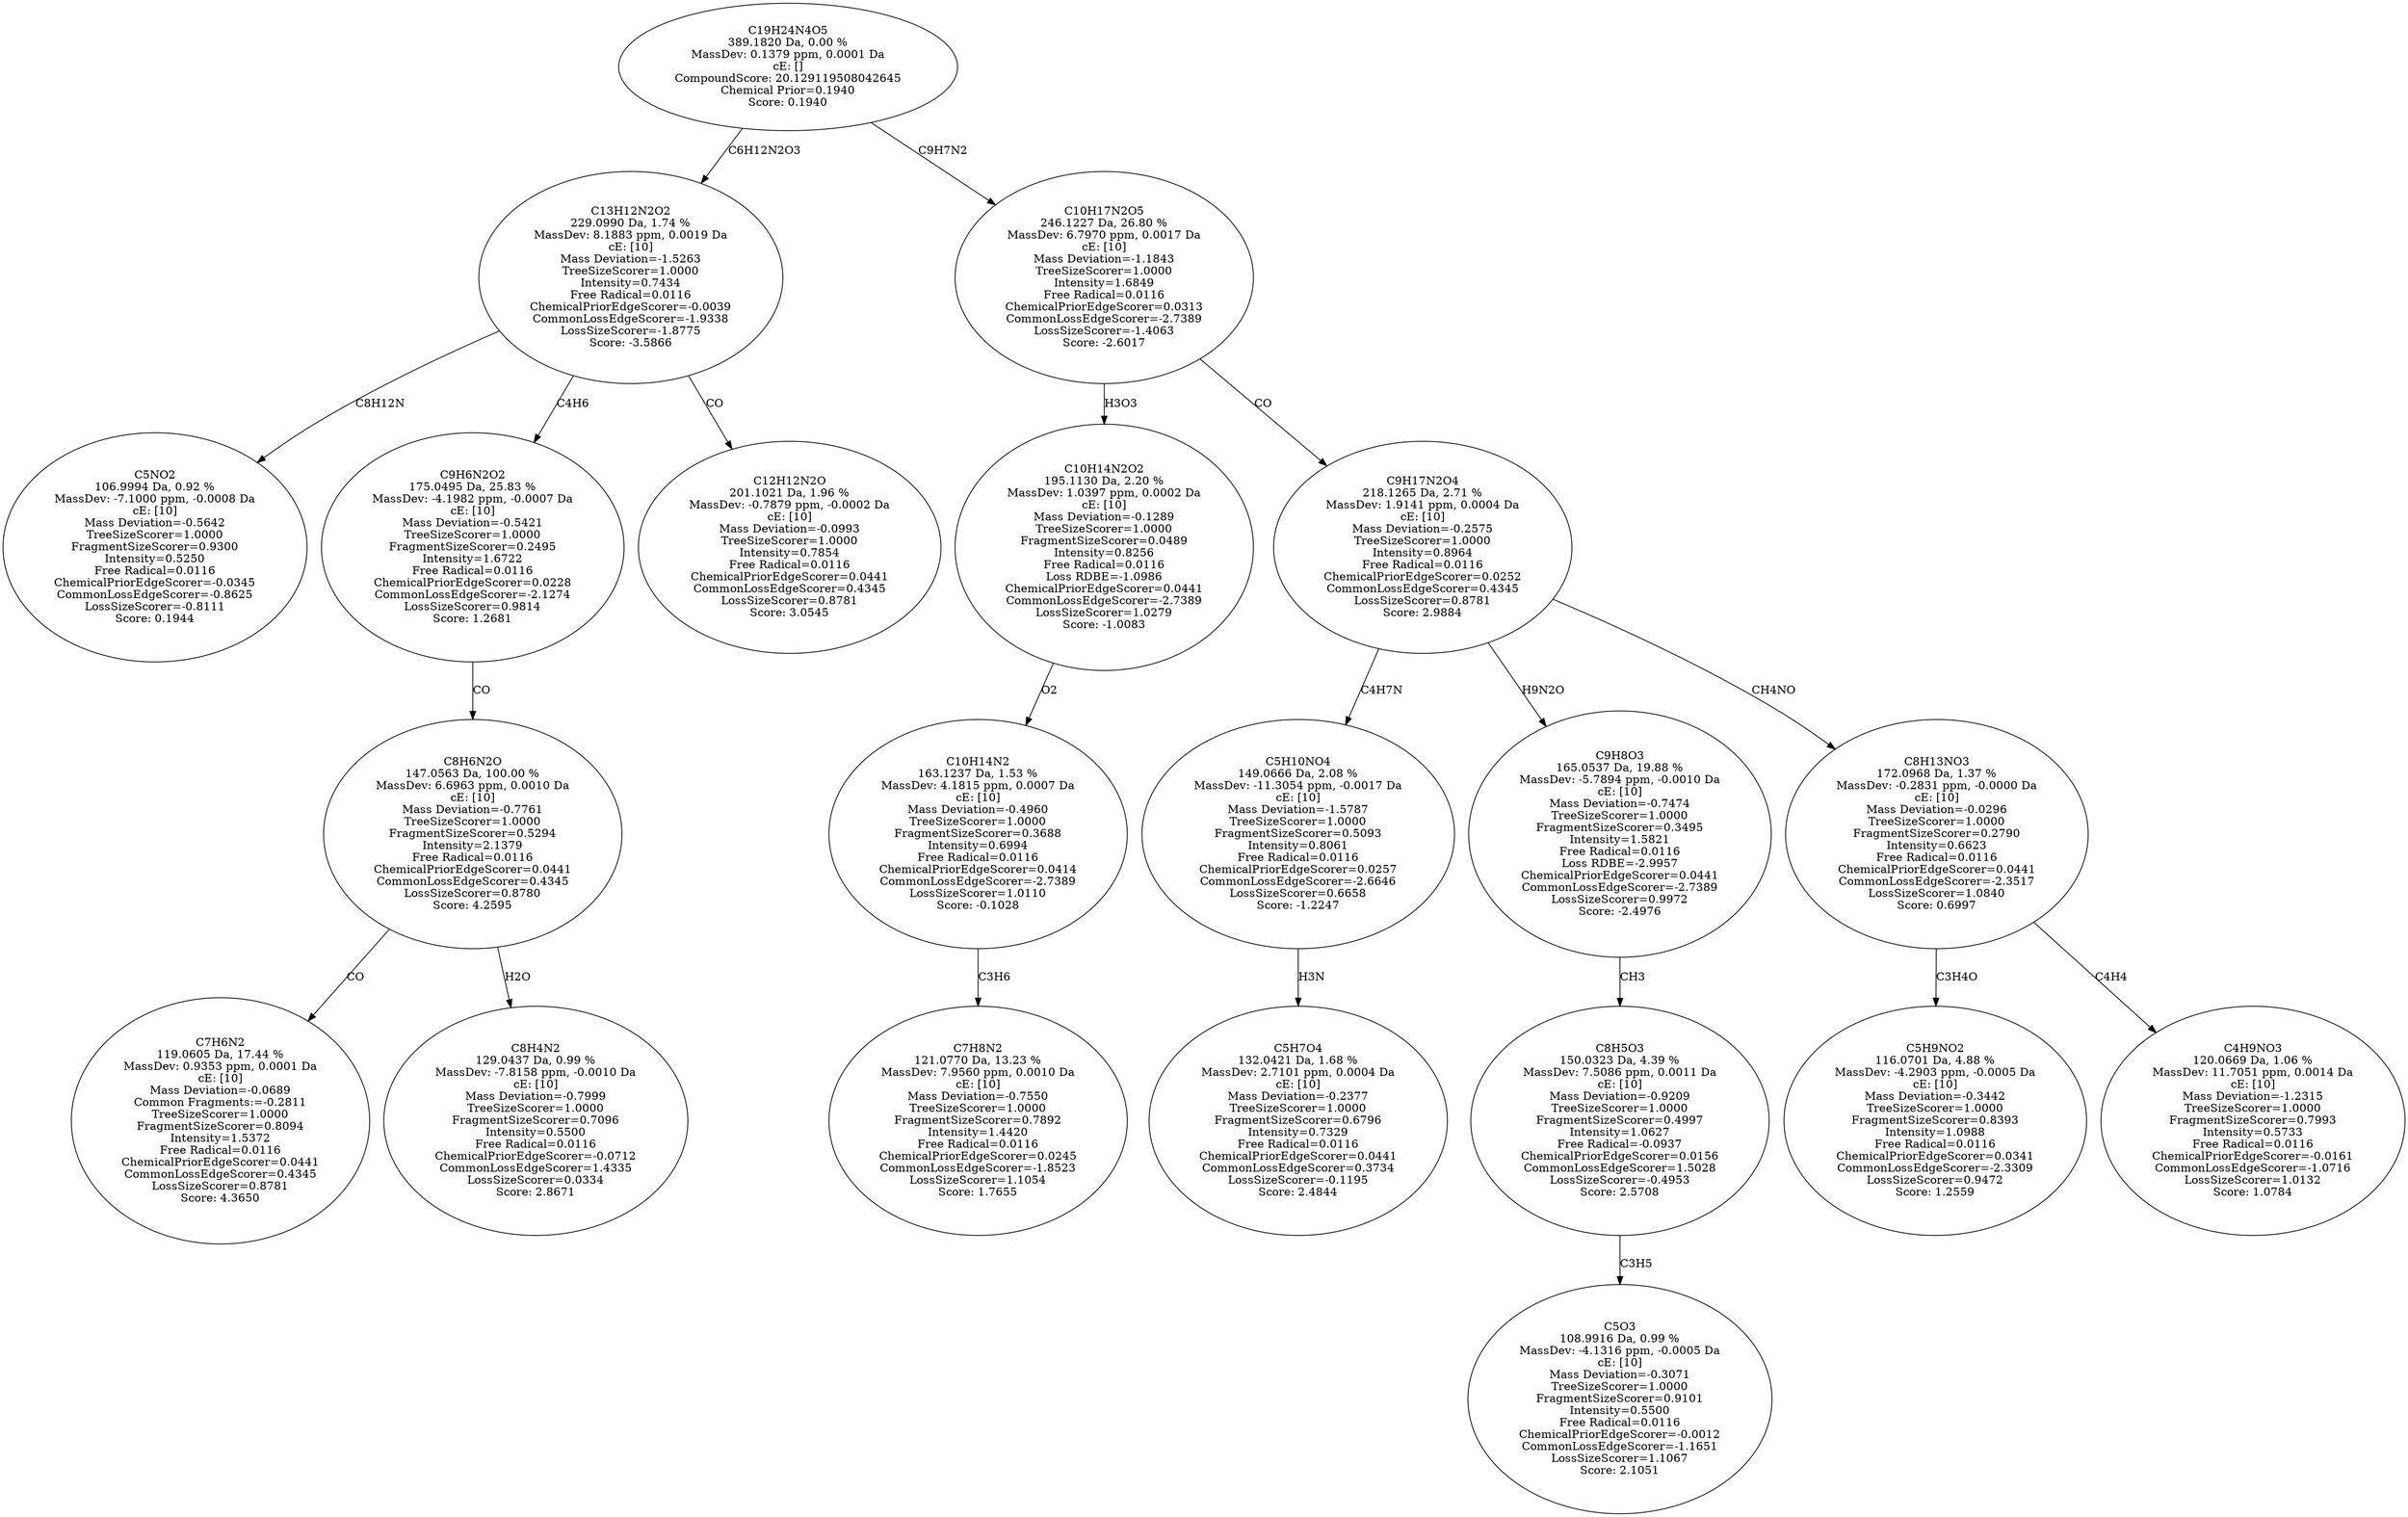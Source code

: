 strict digraph {
v1 [label="C5NO2\n106.9994 Da, 0.92 %\nMassDev: -7.1000 ppm, -0.0008 Da\ncE: [10]\nMass Deviation=-0.5642\nTreeSizeScorer=1.0000\nFragmentSizeScorer=0.9300\nIntensity=0.5250\nFree Radical=0.0116\nChemicalPriorEdgeScorer=-0.0345\nCommonLossEdgeScorer=-0.8625\nLossSizeScorer=-0.8111\nScore: 0.1944"];
v2 [label="C7H6N2\n119.0605 Da, 17.44 %\nMassDev: 0.9353 ppm, 0.0001 Da\ncE: [10]\nMass Deviation=-0.0689\nCommon Fragments:=-0.2811\nTreeSizeScorer=1.0000\nFragmentSizeScorer=0.8094\nIntensity=1.5372\nFree Radical=0.0116\nChemicalPriorEdgeScorer=0.0441\nCommonLossEdgeScorer=0.4345\nLossSizeScorer=0.8781\nScore: 4.3650"];
v3 [label="C8H4N2\n129.0437 Da, 0.99 %\nMassDev: -7.8158 ppm, -0.0010 Da\ncE: [10]\nMass Deviation=-0.7999\nTreeSizeScorer=1.0000\nFragmentSizeScorer=0.7096\nIntensity=0.5500\nFree Radical=0.0116\nChemicalPriorEdgeScorer=-0.0712\nCommonLossEdgeScorer=1.4335\nLossSizeScorer=0.0334\nScore: 2.8671"];
v4 [label="C8H6N2O\n147.0563 Da, 100.00 %\nMassDev: 6.6963 ppm, 0.0010 Da\ncE: [10]\nMass Deviation=-0.7761\nTreeSizeScorer=1.0000\nFragmentSizeScorer=0.5294\nIntensity=2.1379\nFree Radical=0.0116\nChemicalPriorEdgeScorer=0.0441\nCommonLossEdgeScorer=0.4345\nLossSizeScorer=0.8780\nScore: 4.2595"];
v5 [label="C9H6N2O2\n175.0495 Da, 25.83 %\nMassDev: -4.1982 ppm, -0.0007 Da\ncE: [10]\nMass Deviation=-0.5421\nTreeSizeScorer=1.0000\nFragmentSizeScorer=0.2495\nIntensity=1.6722\nFree Radical=0.0116\nChemicalPriorEdgeScorer=0.0228\nCommonLossEdgeScorer=-2.1274\nLossSizeScorer=0.9814\nScore: 1.2681"];
v6 [label="C12H12N2O\n201.1021 Da, 1.96 %\nMassDev: -0.7879 ppm, -0.0002 Da\ncE: [10]\nMass Deviation=-0.0993\nTreeSizeScorer=1.0000\nIntensity=0.7854\nFree Radical=0.0116\nChemicalPriorEdgeScorer=0.0441\nCommonLossEdgeScorer=0.4345\nLossSizeScorer=0.8781\nScore: 3.0545"];
v7 [label="C13H12N2O2\n229.0990 Da, 1.74 %\nMassDev: 8.1883 ppm, 0.0019 Da\ncE: [10]\nMass Deviation=-1.5263\nTreeSizeScorer=1.0000\nIntensity=0.7434\nFree Radical=0.0116\nChemicalPriorEdgeScorer=-0.0039\nCommonLossEdgeScorer=-1.9338\nLossSizeScorer=-1.8775\nScore: -3.5866"];
v8 [label="C7H8N2\n121.0770 Da, 13.23 %\nMassDev: 7.9560 ppm, 0.0010 Da\ncE: [10]\nMass Deviation=-0.7550\nTreeSizeScorer=1.0000\nFragmentSizeScorer=0.7892\nIntensity=1.4420\nFree Radical=0.0116\nChemicalPriorEdgeScorer=0.0245\nCommonLossEdgeScorer=-1.8523\nLossSizeScorer=1.1054\nScore: 1.7655"];
v9 [label="C10H14N2\n163.1237 Da, 1.53 %\nMassDev: 4.1815 ppm, 0.0007 Da\ncE: [10]\nMass Deviation=-0.4960\nTreeSizeScorer=1.0000\nFragmentSizeScorer=0.3688\nIntensity=0.6994\nFree Radical=0.0116\nChemicalPriorEdgeScorer=0.0414\nCommonLossEdgeScorer=-2.7389\nLossSizeScorer=1.0110\nScore: -0.1028"];
v10 [label="C10H14N2O2\n195.1130 Da, 2.20 %\nMassDev: 1.0397 ppm, 0.0002 Da\ncE: [10]\nMass Deviation=-0.1289\nTreeSizeScorer=1.0000\nFragmentSizeScorer=0.0489\nIntensity=0.8256\nFree Radical=0.0116\nLoss RDBE=-1.0986\nChemicalPriorEdgeScorer=0.0441\nCommonLossEdgeScorer=-2.7389\nLossSizeScorer=1.0279\nScore: -1.0083"];
v11 [label="C5H7O4\n132.0421 Da, 1.68 %\nMassDev: 2.7101 ppm, 0.0004 Da\ncE: [10]\nMass Deviation=-0.2377\nTreeSizeScorer=1.0000\nFragmentSizeScorer=0.6796\nIntensity=0.7329\nFree Radical=0.0116\nChemicalPriorEdgeScorer=0.0441\nCommonLossEdgeScorer=0.3734\nLossSizeScorer=-0.1195\nScore: 2.4844"];
v12 [label="C5H10NO4\n149.0666 Da, 2.08 %\nMassDev: -11.3054 ppm, -0.0017 Da\ncE: [10]\nMass Deviation=-1.5787\nTreeSizeScorer=1.0000\nFragmentSizeScorer=0.5093\nIntensity=0.8061\nFree Radical=0.0116\nChemicalPriorEdgeScorer=0.0257\nCommonLossEdgeScorer=-2.6646\nLossSizeScorer=0.6658\nScore: -1.2247"];
v13 [label="C5O3\n108.9916 Da, 0.99 %\nMassDev: -4.1316 ppm, -0.0005 Da\ncE: [10]\nMass Deviation=-0.3071\nTreeSizeScorer=1.0000\nFragmentSizeScorer=0.9101\nIntensity=0.5500\nFree Radical=0.0116\nChemicalPriorEdgeScorer=-0.0012\nCommonLossEdgeScorer=-1.1651\nLossSizeScorer=1.1067\nScore: 2.1051"];
v14 [label="C8H5O3\n150.0323 Da, 4.39 %\nMassDev: 7.5086 ppm, 0.0011 Da\ncE: [10]\nMass Deviation=-0.9209\nTreeSizeScorer=1.0000\nFragmentSizeScorer=0.4997\nIntensity=1.0627\nFree Radical=-0.0937\nChemicalPriorEdgeScorer=0.0156\nCommonLossEdgeScorer=1.5028\nLossSizeScorer=-0.4953\nScore: 2.5708"];
v15 [label="C9H8O3\n165.0537 Da, 19.88 %\nMassDev: -5.7894 ppm, -0.0010 Da\ncE: [10]\nMass Deviation=-0.7474\nTreeSizeScorer=1.0000\nFragmentSizeScorer=0.3495\nIntensity=1.5821\nFree Radical=0.0116\nLoss RDBE=-2.9957\nChemicalPriorEdgeScorer=0.0441\nCommonLossEdgeScorer=-2.7389\nLossSizeScorer=0.9972\nScore: -2.4976"];
v16 [label="C5H9NO2\n116.0701 Da, 4.88 %\nMassDev: -4.2903 ppm, -0.0005 Da\ncE: [10]\nMass Deviation=-0.3442\nTreeSizeScorer=1.0000\nFragmentSizeScorer=0.8393\nIntensity=1.0988\nFree Radical=0.0116\nChemicalPriorEdgeScorer=0.0341\nCommonLossEdgeScorer=-2.3309\nLossSizeScorer=0.9472\nScore: 1.2559"];
v17 [label="C4H9NO3\n120.0669 Da, 1.06 %\nMassDev: 11.7051 ppm, 0.0014 Da\ncE: [10]\nMass Deviation=-1.2315\nTreeSizeScorer=1.0000\nFragmentSizeScorer=0.7993\nIntensity=0.5733\nFree Radical=0.0116\nChemicalPriorEdgeScorer=-0.0161\nCommonLossEdgeScorer=-1.0716\nLossSizeScorer=1.0132\nScore: 1.0784"];
v18 [label="C8H13NO3\n172.0968 Da, 1.37 %\nMassDev: -0.2831 ppm, -0.0000 Da\ncE: [10]\nMass Deviation=-0.0296\nTreeSizeScorer=1.0000\nFragmentSizeScorer=0.2790\nIntensity=0.6623\nFree Radical=0.0116\nChemicalPriorEdgeScorer=0.0441\nCommonLossEdgeScorer=-2.3517\nLossSizeScorer=1.0840\nScore: 0.6997"];
v19 [label="C9H17N2O4\n218.1265 Da, 2.71 %\nMassDev: 1.9141 ppm, 0.0004 Da\ncE: [10]\nMass Deviation=-0.2575\nTreeSizeScorer=1.0000\nIntensity=0.8964\nFree Radical=0.0116\nChemicalPriorEdgeScorer=0.0252\nCommonLossEdgeScorer=0.4345\nLossSizeScorer=0.8781\nScore: 2.9884"];
v20 [label="C10H17N2O5\n246.1227 Da, 26.80 %\nMassDev: 6.7970 ppm, 0.0017 Da\ncE: [10]\nMass Deviation=-1.1843\nTreeSizeScorer=1.0000\nIntensity=1.6849\nFree Radical=0.0116\nChemicalPriorEdgeScorer=0.0313\nCommonLossEdgeScorer=-2.7389\nLossSizeScorer=-1.4063\nScore: -2.6017"];
v21 [label="C19H24N4O5\n389.1820 Da, 0.00 %\nMassDev: 0.1379 ppm, 0.0001 Da\ncE: []\nCompoundScore: 20.129119508042645\nChemical Prior=0.1940\nScore: 0.1940"];
v7 -> v1 [label="C8H12N"];
v4 -> v2 [label="CO"];
v4 -> v3 [label="H2O"];
v5 -> v4 [label="CO"];
v7 -> v5 [label="C4H6"];
v7 -> v6 [label="CO"];
v21 -> v7 [label="C6H12N2O3"];
v9 -> v8 [label="C3H6"];
v10 -> v9 [label="O2"];
v20 -> v10 [label="H3O3"];
v12 -> v11 [label="H3N"];
v19 -> v12 [label="C4H7N"];
v14 -> v13 [label="C3H5"];
v15 -> v14 [label="CH3"];
v19 -> v15 [label="H9N2O"];
v18 -> v16 [label="C3H4O"];
v18 -> v17 [label="C4H4"];
v19 -> v18 [label="CH4NO"];
v20 -> v19 [label="CO"];
v21 -> v20 [label="C9H7N2"];
}